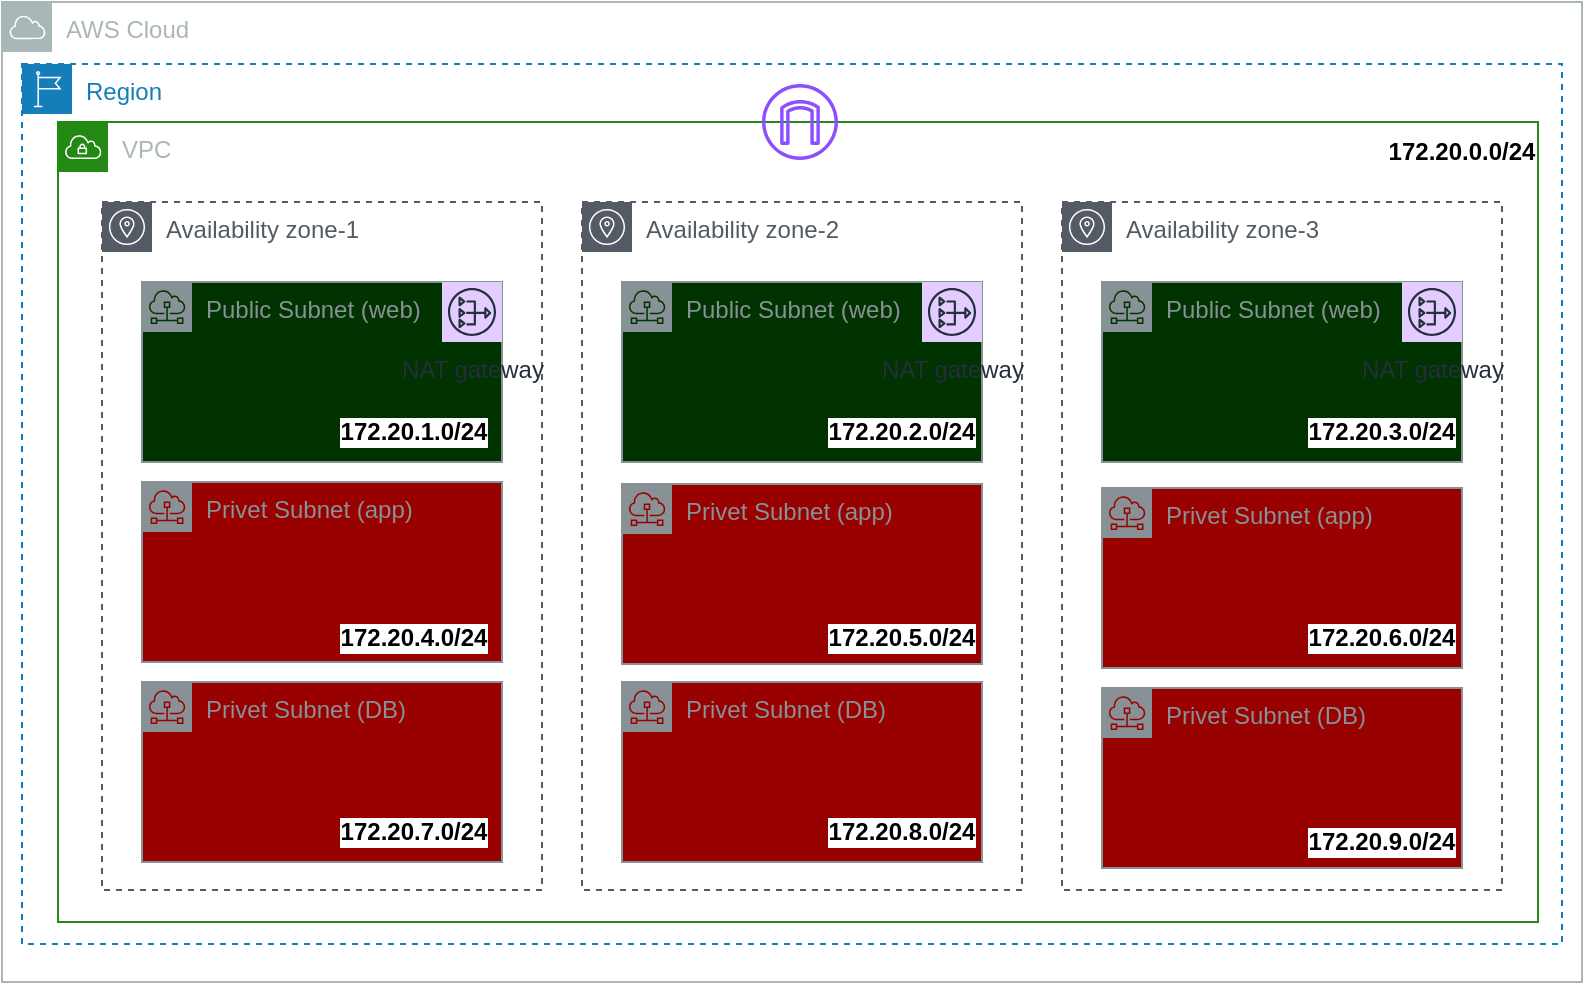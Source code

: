 <mxfile version="22.0.4" type="github">
  <diagram name="Page-1" id="XNYq5TvqSUoBKPt_k97A">
    <mxGraphModel dx="1290" dy="581" grid="1" gridSize="10" guides="1" tooltips="1" connect="1" arrows="1" fold="1" page="1" pageScale="1" pageWidth="827" pageHeight="1169" math="0" shadow="0">
      <root>
        <mxCell id="0" />
        <mxCell id="1" parent="0" />
        <mxCell id="g5AyMlS9Op1hvy_4q7V4-18" value="AWS Cloud" style="sketch=0;outlineConnect=0;gradientColor=none;html=1;whiteSpace=wrap;fontSize=12;fontStyle=0;shape=mxgraph.aws4.group;grIcon=mxgraph.aws4.group_aws_cloud;strokeColor=#AAB7B8;fillColor=none;verticalAlign=top;align=left;spacingLeft=30;fontColor=#AAB7B8;dashed=0;" vertex="1" parent="1">
          <mxGeometry x="10" y="180" width="790" height="490" as="geometry" />
        </mxCell>
        <mxCell id="g5AyMlS9Op1hvy_4q7V4-21" value="VPC" style="points=[[0,0],[0.25,0],[0.5,0],[0.75,0],[1,0],[1,0.25],[1,0.5],[1,0.75],[1,1],[0.75,1],[0.5,1],[0.25,1],[0,1],[0,0.75],[0,0.5],[0,0.25]];outlineConnect=0;gradientColor=none;html=1;whiteSpace=wrap;fontSize=12;fontStyle=0;container=1;pointerEvents=0;collapsible=0;recursiveResize=0;shape=mxgraph.aws4.group;grIcon=mxgraph.aws4.group_vpc;strokeColor=#248814;fillColor=none;verticalAlign=top;align=left;spacingLeft=30;fontColor=#AAB7B8;dashed=0;" vertex="1" parent="1">
          <mxGeometry x="38" y="240" width="740" height="400" as="geometry" />
        </mxCell>
        <object label="" id="g5AyMlS9Op1hvy_4q7V4-47">
          <mxCell style="sketch=0;outlineConnect=0;fontColor=#232F3E;gradientColor=none;fillColor=#8C4FFF;strokeColor=none;dashed=0;verticalLabelPosition=bottom;verticalAlign=top;align=center;html=1;fontSize=12;fontStyle=0;aspect=fixed;pointerEvents=1;shape=mxgraph.aws4.internet_gateway;" vertex="1" parent="g5AyMlS9Op1hvy_4q7V4-21">
            <mxGeometry x="352" y="-19" width="38" height="38" as="geometry" />
          </mxCell>
        </object>
        <mxCell id="g5AyMlS9Op1hvy_4q7V4-35" value="Availability zone-1" style="sketch=0;outlineConnect=0;gradientColor=none;html=1;whiteSpace=wrap;fontSize=12;fontStyle=0;shape=mxgraph.aws4.group;grIcon=mxgraph.aws4.group_availability_zone;strokeColor=#545B64;fillColor=none;verticalAlign=top;align=left;spacingLeft=30;fontColor=#545B64;dashed=1;" vertex="1" parent="1">
          <mxGeometry x="60" y="280" width="220" height="344" as="geometry" />
        </mxCell>
        <mxCell id="g5AyMlS9Op1hvy_4q7V4-36" value="Public Subnet (web)" style="sketch=0;outlineConnect=0;gradientColor=none;html=1;whiteSpace=wrap;fontSize=12;fontStyle=0;shape=mxgraph.aws4.group;grIcon=mxgraph.aws4.group_subnet;strokeColor=#879196;fillColor=#003300;verticalAlign=top;align=left;spacingLeft=30;fontColor=#879196;dashed=0;points=[[0.35,0.15,0,0,0]];" vertex="1" parent="1">
          <mxGeometry x="80" y="320" width="180" height="90" as="geometry" />
        </mxCell>
        <mxCell id="g5AyMlS9Op1hvy_4q7V4-37" value="Privet Subnet (app)" style="sketch=0;outlineConnect=0;gradientColor=none;html=1;whiteSpace=wrap;fontSize=12;fontStyle=0;shape=mxgraph.aws4.group;grIcon=mxgraph.aws4.group_subnet;strokeColor=#879196;fillColor=#990000;verticalAlign=top;align=left;spacingLeft=30;fontColor=#879196;dashed=0;" vertex="1" parent="1">
          <mxGeometry x="80" y="420" width="180" height="90" as="geometry" />
        </mxCell>
        <mxCell id="g5AyMlS9Op1hvy_4q7V4-38" value="Privet Subnet (DB)" style="sketch=0;outlineConnect=0;gradientColor=none;html=1;whiteSpace=wrap;fontSize=12;fontStyle=0;shape=mxgraph.aws4.group;grIcon=mxgraph.aws4.group_subnet;strokeColor=#879196;fillColor=#990000;verticalAlign=top;align=left;spacingLeft=30;fontColor=#879196;dashed=0;" vertex="1" parent="1">
          <mxGeometry x="80" y="520" width="180" height="90" as="geometry" />
        </mxCell>
        <mxCell id="g5AyMlS9Op1hvy_4q7V4-39" value="Availability zone-2" style="sketch=0;outlineConnect=0;gradientColor=none;html=1;whiteSpace=wrap;fontSize=12;fontStyle=0;shape=mxgraph.aws4.group;grIcon=mxgraph.aws4.group_availability_zone;strokeColor=#545B64;fillColor=none;verticalAlign=top;align=left;spacingLeft=30;fontColor=#545B64;dashed=1;" vertex="1" parent="1">
          <mxGeometry x="300" y="280" width="220" height="344" as="geometry" />
        </mxCell>
        <mxCell id="g5AyMlS9Op1hvy_4q7V4-40" value="Availability zone-3" style="sketch=0;outlineConnect=0;gradientColor=none;html=1;whiteSpace=wrap;fontSize=12;fontStyle=0;shape=mxgraph.aws4.group;grIcon=mxgraph.aws4.group_availability_zone;strokeColor=#545B64;fillColor=none;verticalAlign=top;align=left;spacingLeft=30;fontColor=#545B64;dashed=1;" vertex="1" parent="1">
          <mxGeometry x="540" y="280" width="220" height="344" as="geometry" />
        </mxCell>
        <mxCell id="g5AyMlS9Op1hvy_4q7V4-41" value="Public Subnet (web)" style="sketch=0;outlineConnect=0;gradientColor=none;html=1;whiteSpace=wrap;fontSize=12;fontStyle=0;shape=mxgraph.aws4.group;grIcon=mxgraph.aws4.group_subnet;strokeColor=#879196;fillColor=#003300;verticalAlign=top;align=left;spacingLeft=30;fontColor=#879196;dashed=0;" vertex="1" parent="1">
          <mxGeometry x="320" y="320" width="180" height="90" as="geometry" />
        </mxCell>
        <mxCell id="g5AyMlS9Op1hvy_4q7V4-42" value="Privet Subnet (app)" style="sketch=0;outlineConnect=0;gradientColor=none;html=1;whiteSpace=wrap;fontSize=12;fontStyle=0;shape=mxgraph.aws4.group;grIcon=mxgraph.aws4.group_subnet;strokeColor=#879196;fillColor=#990000;verticalAlign=top;align=left;spacingLeft=30;fontColor=#879196;dashed=0;" vertex="1" parent="1">
          <mxGeometry x="320" y="421" width="180" height="90" as="geometry" />
        </mxCell>
        <mxCell id="g5AyMlS9Op1hvy_4q7V4-43" value="Privet Subnet (DB)" style="sketch=0;outlineConnect=0;gradientColor=none;html=1;whiteSpace=wrap;fontSize=12;fontStyle=0;shape=mxgraph.aws4.group;grIcon=mxgraph.aws4.group_subnet;strokeColor=#879196;fillColor=#990000;verticalAlign=top;align=left;spacingLeft=30;fontColor=#879196;dashed=0;" vertex="1" parent="1">
          <mxGeometry x="320" y="520" width="180" height="90" as="geometry" />
        </mxCell>
        <mxCell id="g5AyMlS9Op1hvy_4q7V4-44" value="Public Subnet (web)" style="sketch=0;outlineConnect=0;gradientColor=none;html=1;whiteSpace=wrap;fontSize=12;fontStyle=0;shape=mxgraph.aws4.group;grIcon=mxgraph.aws4.group_subnet;strokeColor=#879196;fillColor=#003300;verticalAlign=top;align=left;spacingLeft=30;fontColor=#879196;dashed=0;" vertex="1" parent="1">
          <mxGeometry x="560" y="320" width="180" height="90" as="geometry" />
        </mxCell>
        <mxCell id="g5AyMlS9Op1hvy_4q7V4-45" value="Privet Subnet (app)" style="sketch=0;outlineConnect=0;gradientColor=none;html=1;whiteSpace=wrap;fontSize=12;fontStyle=0;shape=mxgraph.aws4.group;grIcon=mxgraph.aws4.group_subnet;strokeColor=#879196;fillColor=#990000;verticalAlign=top;align=left;spacingLeft=30;fontColor=#879196;dashed=0;" vertex="1" parent="1">
          <mxGeometry x="560" y="423" width="180" height="90" as="geometry" />
        </mxCell>
        <mxCell id="g5AyMlS9Op1hvy_4q7V4-46" value="Privet Subnet (DB)" style="sketch=0;outlineConnect=0;gradientColor=none;html=1;whiteSpace=wrap;fontSize=12;fontStyle=0;shape=mxgraph.aws4.group;grIcon=mxgraph.aws4.group_subnet;strokeColor=#879196;fillColor=#990000;verticalAlign=top;align=left;spacingLeft=30;fontColor=#879196;dashed=0;" vertex="1" parent="1">
          <mxGeometry x="560" y="523" width="180" height="90" as="geometry" />
        </mxCell>
        <mxCell id="g5AyMlS9Op1hvy_4q7V4-52" value="Region" style="points=[[0,0],[0.25,0],[0.5,0],[0.75,0],[1,0],[1,0.25],[1,0.5],[1,0.75],[1,1],[0.75,1],[0.5,1],[0.25,1],[0,1],[0,0.75],[0,0.5],[0,0.25]];outlineConnect=0;gradientColor=none;html=1;whiteSpace=wrap;fontSize=12;fontStyle=0;container=1;pointerEvents=0;collapsible=0;recursiveResize=0;shape=mxgraph.aws4.group;grIcon=mxgraph.aws4.group_region;strokeColor=#147EBA;fillColor=none;verticalAlign=top;align=left;spacingLeft=30;fontColor=#147EBA;dashed=1;" vertex="1" parent="1">
          <mxGeometry x="20" y="211" width="770" height="440" as="geometry" />
        </mxCell>
        <mxCell id="g5AyMlS9Op1hvy_4q7V4-61" value="&lt;b&gt;172.20.5.0/24&lt;/b&gt;" style="text;html=1;strokeColor=none;fillColor=none;align=center;verticalAlign=middle;whiteSpace=wrap;rounded=0;labelBorderColor=none;labelBackgroundColor=default;" vertex="1" parent="g5AyMlS9Op1hvy_4q7V4-52">
          <mxGeometry x="410" y="272" width="60" height="30" as="geometry" />
        </mxCell>
        <mxCell id="g5AyMlS9Op1hvy_4q7V4-54" value="NAT gateway" style="sketch=0;outlineConnect=0;fontColor=#232F3E;gradientColor=none;strokeColor=#232F3E;fillColor=#E5CCFF;dashed=0;verticalLabelPosition=bottom;verticalAlign=top;align=center;html=1;fontSize=12;fontStyle=0;aspect=fixed;shape=mxgraph.aws4.resourceIcon;resIcon=mxgraph.aws4.nat_gateway;" vertex="1" parent="1">
          <mxGeometry x="230" y="320" width="30" height="30" as="geometry" />
        </mxCell>
        <mxCell id="g5AyMlS9Op1hvy_4q7V4-55" value="NAT gateway" style="sketch=0;outlineConnect=0;fontColor=#232F3E;gradientColor=none;strokeColor=#232F3E;fillColor=#E5CCFF;dashed=0;verticalLabelPosition=bottom;verticalAlign=top;align=center;html=1;fontSize=12;fontStyle=0;aspect=fixed;shape=mxgraph.aws4.resourceIcon;resIcon=mxgraph.aws4.nat_gateway;" vertex="1" parent="1">
          <mxGeometry x="470" y="320" width="30" height="30" as="geometry" />
        </mxCell>
        <mxCell id="g5AyMlS9Op1hvy_4q7V4-56" value="NAT gateway" style="sketch=0;outlineConnect=0;fontColor=#232F3E;gradientColor=none;strokeColor=#232F3E;fillColor=#E5CCFF;dashed=0;verticalLabelPosition=bottom;verticalAlign=top;align=center;html=1;fontSize=12;fontStyle=0;aspect=fixed;shape=mxgraph.aws4.resourceIcon;resIcon=mxgraph.aws4.nat_gateway;" vertex="1" parent="1">
          <mxGeometry x="710" y="320" width="30" height="30" as="geometry" />
        </mxCell>
        <mxCell id="g5AyMlS9Op1hvy_4q7V4-57" value="&lt;b&gt;172.20.1.0/24&lt;/b&gt;" style="text;html=1;strokeColor=none;fillColor=none;align=center;verticalAlign=middle;whiteSpace=wrap;rounded=0;labelBorderColor=none;labelBackgroundColor=default;" vertex="1" parent="1">
          <mxGeometry x="186" y="380" width="60" height="30" as="geometry" />
        </mxCell>
        <mxCell id="g5AyMlS9Op1hvy_4q7V4-58" value="&lt;b&gt;172.20.2.0/24&lt;/b&gt;" style="text;html=1;strokeColor=none;fillColor=none;align=center;verticalAlign=middle;whiteSpace=wrap;rounded=0;labelBorderColor=none;labelBackgroundColor=default;" vertex="1" parent="1">
          <mxGeometry x="430" y="380" width="60" height="30" as="geometry" />
        </mxCell>
        <mxCell id="g5AyMlS9Op1hvy_4q7V4-59" value="&lt;b&gt;172.20.3.0/24&lt;/b&gt;" style="text;html=1;strokeColor=none;fillColor=none;align=center;verticalAlign=middle;whiteSpace=wrap;rounded=0;labelBorderColor=none;labelBackgroundColor=default;" vertex="1" parent="1">
          <mxGeometry x="670" y="380" width="60" height="30" as="geometry" />
        </mxCell>
        <mxCell id="g5AyMlS9Op1hvy_4q7V4-60" value="&lt;b&gt;172.20.4.0/24&lt;/b&gt;" style="text;html=1;strokeColor=none;fillColor=none;align=center;verticalAlign=middle;whiteSpace=wrap;rounded=0;labelBorderColor=none;labelBackgroundColor=default;" vertex="1" parent="1">
          <mxGeometry x="186" y="483" width="60" height="30" as="geometry" />
        </mxCell>
        <mxCell id="g5AyMlS9Op1hvy_4q7V4-62" value="&lt;b&gt;172.20.6.0/24&lt;/b&gt;" style="text;html=1;strokeColor=none;fillColor=none;align=center;verticalAlign=middle;whiteSpace=wrap;rounded=0;labelBorderColor=none;labelBackgroundColor=default;" vertex="1" parent="1">
          <mxGeometry x="670" y="483" width="60" height="30" as="geometry" />
        </mxCell>
        <mxCell id="g5AyMlS9Op1hvy_4q7V4-64" value="&lt;b&gt;172.20.7.0/24&lt;/b&gt;" style="text;html=1;strokeColor=none;fillColor=none;align=center;verticalAlign=middle;whiteSpace=wrap;rounded=0;labelBorderColor=none;labelBackgroundColor=default;" vertex="1" parent="1">
          <mxGeometry x="186" y="580" width="60" height="30" as="geometry" />
        </mxCell>
        <mxCell id="g5AyMlS9Op1hvy_4q7V4-65" value="&lt;b&gt;172.20.8.0/24&lt;/b&gt;" style="text;html=1;strokeColor=none;fillColor=none;align=center;verticalAlign=middle;whiteSpace=wrap;rounded=0;labelBorderColor=none;labelBackgroundColor=default;" vertex="1" parent="1">
          <mxGeometry x="430" y="580" width="60" height="30" as="geometry" />
        </mxCell>
        <mxCell id="g5AyMlS9Op1hvy_4q7V4-66" value="&lt;b&gt;172.20.9.0/24&lt;/b&gt;" style="text;html=1;strokeColor=none;fillColor=none;align=center;verticalAlign=middle;whiteSpace=wrap;rounded=0;labelBorderColor=none;labelBackgroundColor=default;" vertex="1" parent="1">
          <mxGeometry x="670" y="585" width="60" height="30" as="geometry" />
        </mxCell>
        <mxCell id="g5AyMlS9Op1hvy_4q7V4-67" value="&lt;b&gt;172.20.0.0/24&lt;/b&gt;" style="text;html=1;strokeColor=none;fillColor=none;align=center;verticalAlign=middle;whiteSpace=wrap;rounded=0;labelBorderColor=none;labelBackgroundColor=default;" vertex="1" parent="1">
          <mxGeometry x="710" y="240" width="60" height="30" as="geometry" />
        </mxCell>
      </root>
    </mxGraphModel>
  </diagram>
</mxfile>
